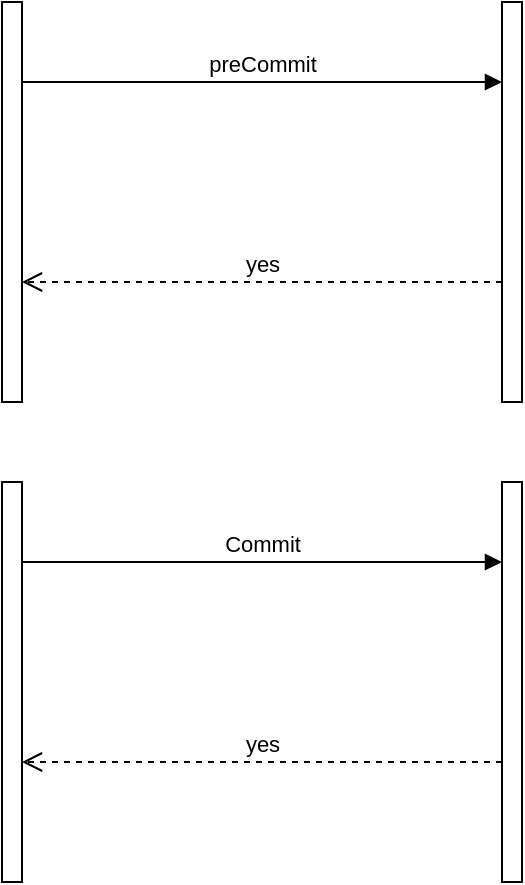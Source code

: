 <mxfile version="21.6.5" type="github">
  <diagram name="第 1 页" id="PRA6DkVOoaUtliizaXOm">
    <mxGraphModel dx="2074" dy="1118" grid="1" gridSize="10" guides="1" tooltips="1" connect="1" arrows="1" fold="1" page="1" pageScale="1" pageWidth="827" pageHeight="1169" math="0" shadow="0">
      <root>
        <mxCell id="0" />
        <mxCell id="1" parent="0" />
        <mxCell id="Vn7EzobYqwCePefiUWPM-4" value="" style="html=1;points=[];perimeter=orthogonalPerimeter;outlineConnect=0;targetShapes=umlLifeline;portConstraint=eastwest;newEdgeStyle={&quot;edgeStyle&quot;:&quot;elbowEdgeStyle&quot;,&quot;elbow&quot;:&quot;vertical&quot;,&quot;curved&quot;:0,&quot;rounded&quot;:0};" parent="1" vertex="1">
          <mxGeometry x="490" y="280" width="10" height="200" as="geometry" />
        </mxCell>
        <mxCell id="Vn7EzobYqwCePefiUWPM-5" value="preCommit" style="html=1;verticalAlign=bottom;endArrow=block;edgeStyle=elbowEdgeStyle;elbow=vertical;curved=0;rounded=0;" parent="1" source="Vn7EzobYqwCePefiUWPM-7" target="Vn7EzobYqwCePefiUWPM-4" edge="1">
          <mxGeometry relative="1" as="geometry">
            <mxPoint x="400" y="545" as="sourcePoint" />
            <Array as="points">
              <mxPoint x="330" y="320" />
              <mxPoint x="370" y="250" />
            </Array>
          </mxGeometry>
        </mxCell>
        <mxCell id="Vn7EzobYqwCePefiUWPM-6" value="yes" style="html=1;verticalAlign=bottom;endArrow=open;dashed=1;endSize=8;edgeStyle=elbowEdgeStyle;elbow=vertical;curved=0;rounded=0;" parent="1" source="Vn7EzobYqwCePefiUWPM-4" target="Vn7EzobYqwCePefiUWPM-7" edge="1">
          <mxGeometry relative="1" as="geometry">
            <mxPoint x="400" y="620" as="targetPoint" />
            <Array as="points">
              <mxPoint x="320" y="420" />
              <mxPoint x="300" y="570" />
              <mxPoint x="380" y="610" />
            </Array>
          </mxGeometry>
        </mxCell>
        <mxCell id="Vn7EzobYqwCePefiUWPM-7" value="" style="html=1;points=[];perimeter=orthogonalPerimeter;outlineConnect=0;targetShapes=umlLifeline;portConstraint=eastwest;newEdgeStyle={&quot;edgeStyle&quot;:&quot;elbowEdgeStyle&quot;,&quot;elbow&quot;:&quot;vertical&quot;,&quot;curved&quot;:0,&quot;rounded&quot;:0};" parent="1" vertex="1">
          <mxGeometry x="240" y="280" width="10" height="200" as="geometry" />
        </mxCell>
        <mxCell id="Vn7EzobYqwCePefiUWPM-8" value="" style="html=1;points=[];perimeter=orthogonalPerimeter;outlineConnect=0;targetShapes=umlLifeline;portConstraint=eastwest;newEdgeStyle={&quot;edgeStyle&quot;:&quot;elbowEdgeStyle&quot;,&quot;elbow&quot;:&quot;vertical&quot;,&quot;curved&quot;:0,&quot;rounded&quot;:0};" parent="1" vertex="1">
          <mxGeometry x="490" y="520" width="10" height="200" as="geometry" />
        </mxCell>
        <mxCell id="Vn7EzobYqwCePefiUWPM-9" value="Commit" style="html=1;verticalAlign=bottom;endArrow=block;edgeStyle=elbowEdgeStyle;elbow=vertical;curved=0;rounded=0;" parent="1" source="Vn7EzobYqwCePefiUWPM-11" target="Vn7EzobYqwCePefiUWPM-8" edge="1">
          <mxGeometry relative="1" as="geometry">
            <mxPoint x="400" y="785" as="sourcePoint" />
            <Array as="points">
              <mxPoint x="330" y="560" />
              <mxPoint x="370" y="490" />
            </Array>
          </mxGeometry>
        </mxCell>
        <mxCell id="Vn7EzobYqwCePefiUWPM-10" value="yes" style="html=1;verticalAlign=bottom;endArrow=open;dashed=1;endSize=8;edgeStyle=elbowEdgeStyle;elbow=vertical;curved=0;rounded=0;" parent="1" source="Vn7EzobYqwCePefiUWPM-8" target="Vn7EzobYqwCePefiUWPM-11" edge="1">
          <mxGeometry relative="1" as="geometry">
            <mxPoint x="400" y="860" as="targetPoint" />
            <Array as="points">
              <mxPoint x="320" y="660" />
              <mxPoint x="300" y="810" />
              <mxPoint x="380" y="850" />
            </Array>
          </mxGeometry>
        </mxCell>
        <mxCell id="Vn7EzobYqwCePefiUWPM-11" value="" style="html=1;points=[];perimeter=orthogonalPerimeter;outlineConnect=0;targetShapes=umlLifeline;portConstraint=eastwest;newEdgeStyle={&quot;edgeStyle&quot;:&quot;elbowEdgeStyle&quot;,&quot;elbow&quot;:&quot;vertical&quot;,&quot;curved&quot;:0,&quot;rounded&quot;:0};" parent="1" vertex="1">
          <mxGeometry x="240" y="520" width="10" height="200" as="geometry" />
        </mxCell>
      </root>
    </mxGraphModel>
  </diagram>
</mxfile>
